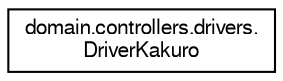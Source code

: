 digraph "Representación gráfica de la clase"
{
 // LATEX_PDF_SIZE
  edge [fontname="FreeSans",fontsize="10",labelfontname="FreeSans",labelfontsize="10"];
  node [fontname="FreeSans",fontsize="10",shape=record];
  rankdir="LR";
  Node0 [label="domain.controllers.drivers.\lDriverKakuro",height=0.2,width=0.4,color="black", fillcolor="white", style="filled",URL="$classdomain_1_1controllers_1_1drivers_1_1_driver_kakuro.html",tooltip="Clase DriverKakuro que comprueba la correctividad de las funciones de la clase Kakuro."];
}

